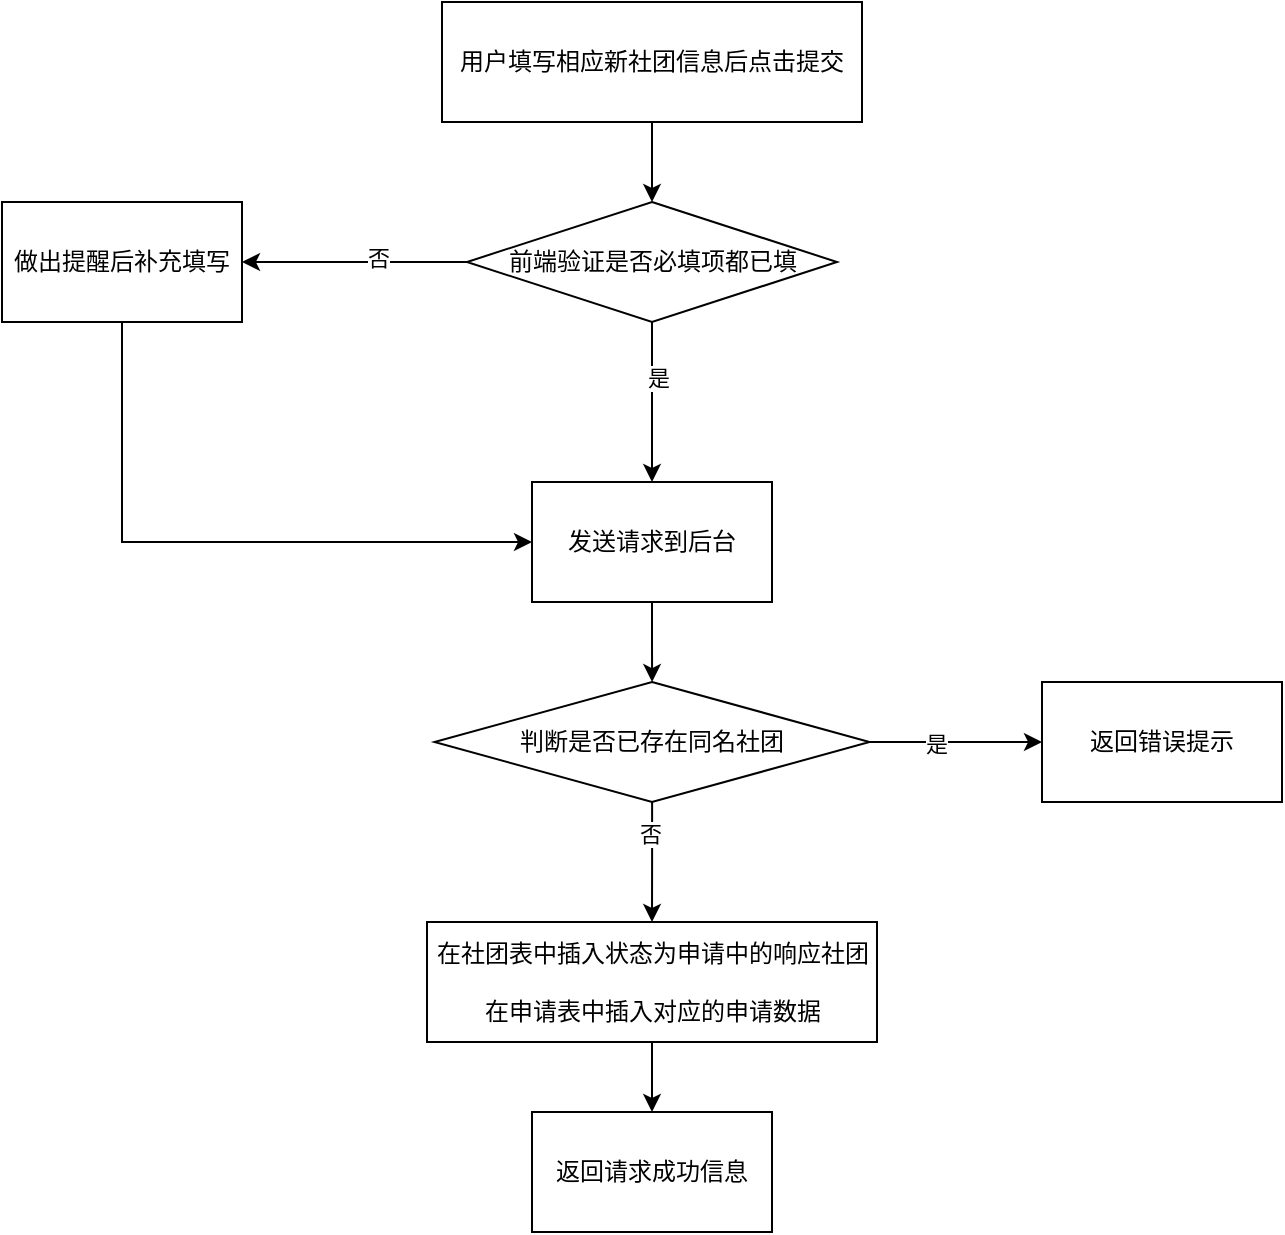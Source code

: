 <mxfile version="17.4.3" type="github">
  <diagram id="ZNIqiGyVtxrRBHjfjBXT" name="Page-1">
    <mxGraphModel dx="946" dy="557" grid="1" gridSize="10" guides="1" tooltips="1" connect="1" arrows="1" fold="1" page="1" pageScale="1" pageWidth="827" pageHeight="1169" math="0" shadow="0">
      <root>
        <mxCell id="0" />
        <mxCell id="1" parent="0" />
        <mxCell id="RAeN65xRjkpz7gQYGkuQ-3" value="" style="edgeStyle=orthogonalEdgeStyle;rounded=0;orthogonalLoop=1;jettySize=auto;html=1;" edge="1" parent="1" source="RAeN65xRjkpz7gQYGkuQ-1" target="RAeN65xRjkpz7gQYGkuQ-4">
          <mxGeometry relative="1" as="geometry">
            <mxPoint x="425" y="130" as="targetPoint" />
          </mxGeometry>
        </mxCell>
        <mxCell id="RAeN65xRjkpz7gQYGkuQ-1" value="用户填写相应新社团信息后点击提交" style="rounded=0;whiteSpace=wrap;html=1;" vertex="1" parent="1">
          <mxGeometry x="320" y="30" width="210" height="60" as="geometry" />
        </mxCell>
        <mxCell id="RAeN65xRjkpz7gQYGkuQ-7" value="" style="edgeStyle=orthogonalEdgeStyle;rounded=0;orthogonalLoop=1;jettySize=auto;html=1;" edge="1" parent="1" source="RAeN65xRjkpz7gQYGkuQ-4" target="RAeN65xRjkpz7gQYGkuQ-6">
          <mxGeometry relative="1" as="geometry" />
        </mxCell>
        <mxCell id="RAeN65xRjkpz7gQYGkuQ-8" value="是" style="edgeLabel;html=1;align=center;verticalAlign=middle;resizable=0;points=[];" vertex="1" connectable="0" parent="RAeN65xRjkpz7gQYGkuQ-7">
          <mxGeometry x="-0.312" y="3" relative="1" as="geometry">
            <mxPoint as="offset" />
          </mxGeometry>
        </mxCell>
        <mxCell id="RAeN65xRjkpz7gQYGkuQ-11" value="" style="edgeStyle=orthogonalEdgeStyle;rounded=0;orthogonalLoop=1;jettySize=auto;html=1;" edge="1" parent="1" source="RAeN65xRjkpz7gQYGkuQ-4" target="RAeN65xRjkpz7gQYGkuQ-10">
          <mxGeometry relative="1" as="geometry" />
        </mxCell>
        <mxCell id="RAeN65xRjkpz7gQYGkuQ-13" value="否" style="edgeLabel;html=1;align=center;verticalAlign=middle;resizable=0;points=[];" vertex="1" connectable="0" parent="RAeN65xRjkpz7gQYGkuQ-11">
          <mxGeometry x="-0.191" y="-2" relative="1" as="geometry">
            <mxPoint x="1" as="offset" />
          </mxGeometry>
        </mxCell>
        <mxCell id="RAeN65xRjkpz7gQYGkuQ-4" value="&lt;span&gt;前端验证是否必填项都已填&lt;/span&gt;" style="rhombus;whiteSpace=wrap;html=1;" vertex="1" parent="1">
          <mxGeometry x="332.5" y="130" width="185" height="60" as="geometry" />
        </mxCell>
        <mxCell id="RAeN65xRjkpz7gQYGkuQ-16" value="" style="edgeStyle=orthogonalEdgeStyle;rounded=0;orthogonalLoop=1;jettySize=auto;html=1;" edge="1" parent="1" source="RAeN65xRjkpz7gQYGkuQ-6" target="RAeN65xRjkpz7gQYGkuQ-15">
          <mxGeometry relative="1" as="geometry" />
        </mxCell>
        <mxCell id="RAeN65xRjkpz7gQYGkuQ-6" value="发送请求到后台" style="whiteSpace=wrap;html=1;" vertex="1" parent="1">
          <mxGeometry x="365" y="270" width="120" height="60" as="geometry" />
        </mxCell>
        <mxCell id="RAeN65xRjkpz7gQYGkuQ-12" style="edgeStyle=orthogonalEdgeStyle;rounded=0;orthogonalLoop=1;jettySize=auto;html=1;entryX=0;entryY=0.5;entryDx=0;entryDy=0;" edge="1" parent="1" source="RAeN65xRjkpz7gQYGkuQ-10" target="RAeN65xRjkpz7gQYGkuQ-6">
          <mxGeometry relative="1" as="geometry">
            <Array as="points">
              <mxPoint x="160" y="300" />
            </Array>
          </mxGeometry>
        </mxCell>
        <mxCell id="RAeN65xRjkpz7gQYGkuQ-10" value="做出提醒后补充填写" style="whiteSpace=wrap;html=1;" vertex="1" parent="1">
          <mxGeometry x="100" y="130" width="120" height="60" as="geometry" />
        </mxCell>
        <mxCell id="RAeN65xRjkpz7gQYGkuQ-21" value="" style="edgeStyle=orthogonalEdgeStyle;rounded=0;orthogonalLoop=1;jettySize=auto;html=1;" edge="1" parent="1" source="RAeN65xRjkpz7gQYGkuQ-15" target="RAeN65xRjkpz7gQYGkuQ-20">
          <mxGeometry relative="1" as="geometry" />
        </mxCell>
        <mxCell id="RAeN65xRjkpz7gQYGkuQ-22" value="是" style="edgeLabel;html=1;align=center;verticalAlign=middle;resizable=0;points=[];" vertex="1" connectable="0" parent="RAeN65xRjkpz7gQYGkuQ-21">
          <mxGeometry x="-0.252" y="-1" relative="1" as="geometry">
            <mxPoint as="offset" />
          </mxGeometry>
        </mxCell>
        <mxCell id="RAeN65xRjkpz7gQYGkuQ-24" value="" style="edgeStyle=orthogonalEdgeStyle;rounded=0;orthogonalLoop=1;jettySize=auto;html=1;" edge="1" parent="1" source="RAeN65xRjkpz7gQYGkuQ-15" target="RAeN65xRjkpz7gQYGkuQ-23">
          <mxGeometry relative="1" as="geometry" />
        </mxCell>
        <mxCell id="RAeN65xRjkpz7gQYGkuQ-25" value="否" style="edgeLabel;html=1;align=center;verticalAlign=middle;resizable=0;points=[];" vertex="1" connectable="0" parent="RAeN65xRjkpz7gQYGkuQ-24">
          <mxGeometry x="-0.467" y="-1" relative="1" as="geometry">
            <mxPoint as="offset" />
          </mxGeometry>
        </mxCell>
        <mxCell id="RAeN65xRjkpz7gQYGkuQ-15" value="判断是否已存在同名社团" style="rhombus;whiteSpace=wrap;html=1;" vertex="1" parent="1">
          <mxGeometry x="316.25" y="370" width="217.5" height="60" as="geometry" />
        </mxCell>
        <mxCell id="RAeN65xRjkpz7gQYGkuQ-20" value="返回错误提示" style="whiteSpace=wrap;html=1;" vertex="1" parent="1">
          <mxGeometry x="620" y="370" width="120" height="60" as="geometry" />
        </mxCell>
        <mxCell id="RAeN65xRjkpz7gQYGkuQ-28" value="" style="edgeStyle=orthogonalEdgeStyle;rounded=0;orthogonalLoop=1;jettySize=auto;html=1;" edge="1" parent="1" source="RAeN65xRjkpz7gQYGkuQ-23" target="RAeN65xRjkpz7gQYGkuQ-27">
          <mxGeometry relative="1" as="geometry" />
        </mxCell>
        <mxCell id="RAeN65xRjkpz7gQYGkuQ-23" value="在社团表中插入状态为申请中的响应社团&lt;br&gt;&lt;br&gt;在申请表中插入对应的申请数据" style="whiteSpace=wrap;html=1;" vertex="1" parent="1">
          <mxGeometry x="312.5" y="490" width="225" height="60" as="geometry" />
        </mxCell>
        <mxCell id="RAeN65xRjkpz7gQYGkuQ-27" value="返回请求成功信息" style="whiteSpace=wrap;html=1;" vertex="1" parent="1">
          <mxGeometry x="365" y="585" width="120" height="60" as="geometry" />
        </mxCell>
      </root>
    </mxGraphModel>
  </diagram>
</mxfile>
